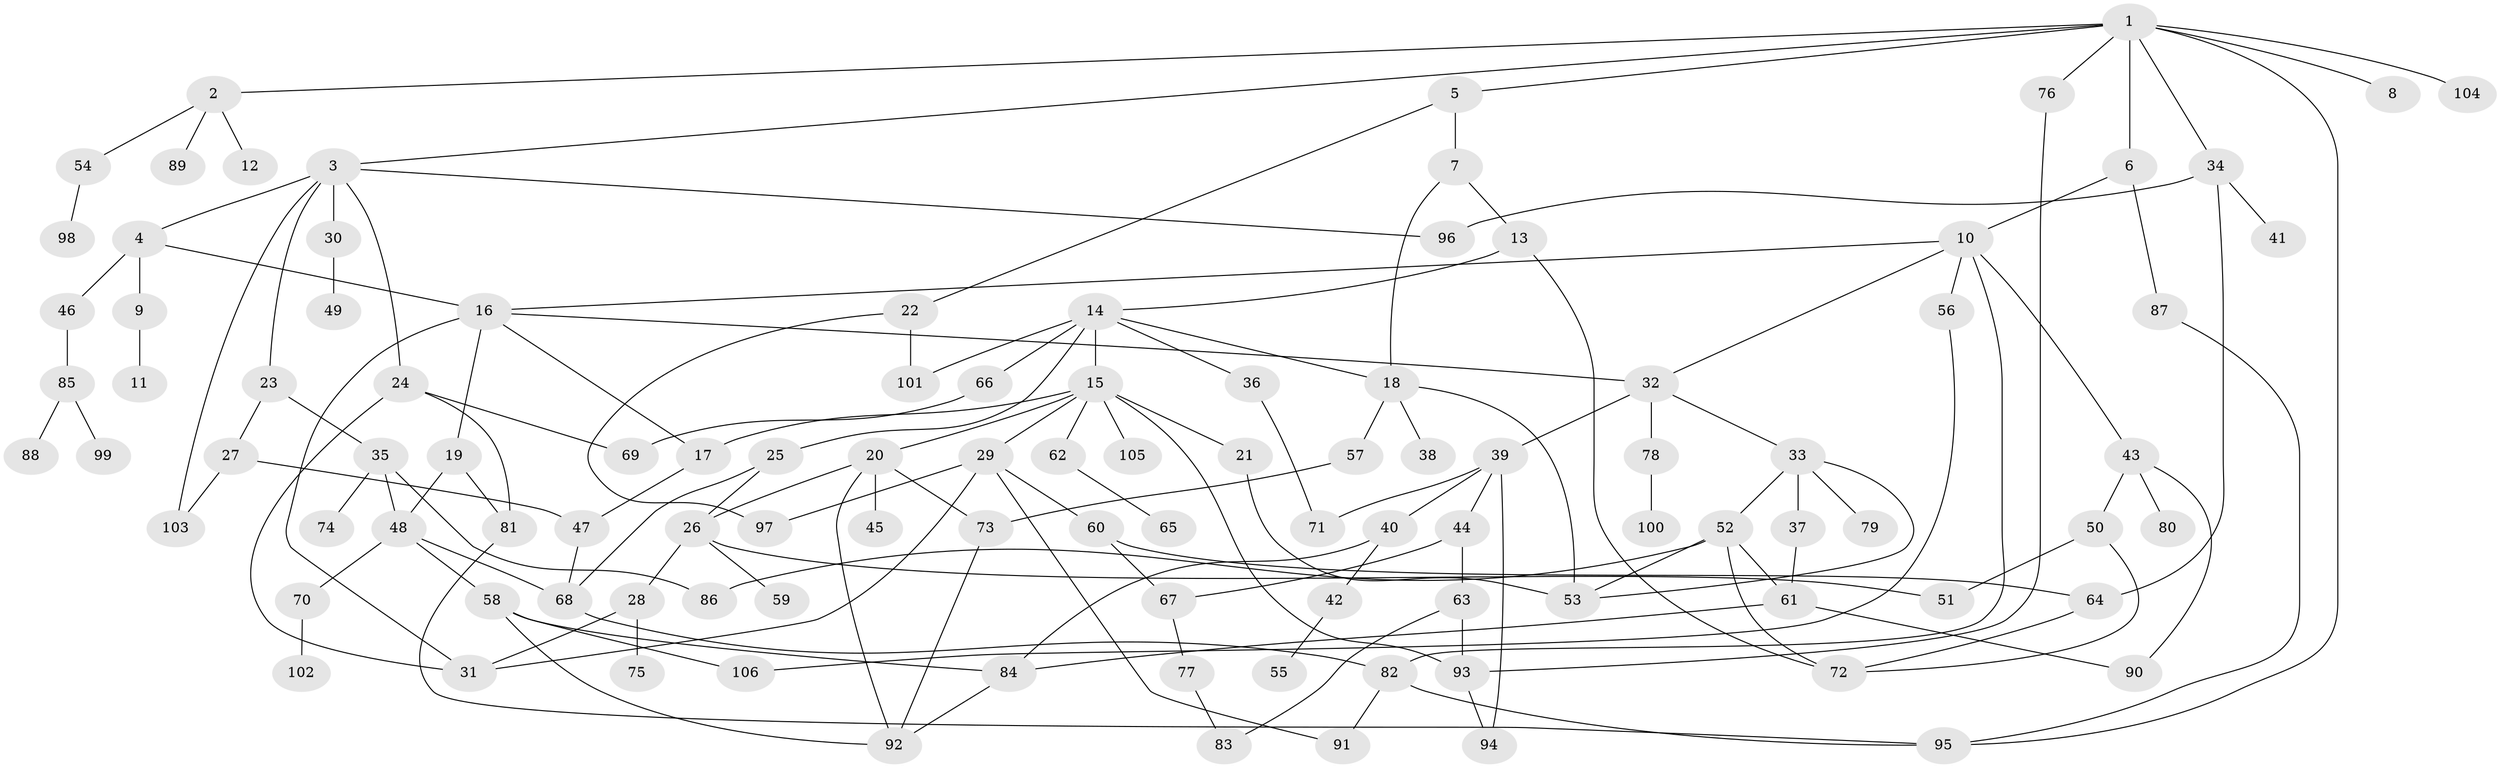 // coarse degree distribution, {7: 0.03773584905660377, 3: 0.2641509433962264, 6: 0.05660377358490566, 4: 0.16981132075471697, 9: 0.018867924528301886, 1: 0.20754716981132076, 2: 0.1320754716981132, 8: 0.018867924528301886, 10: 0.018867924528301886, 5: 0.07547169811320754}
// Generated by graph-tools (version 1.1) at 2025/49/03/04/25 22:49:16]
// undirected, 106 vertices, 152 edges
graph export_dot {
  node [color=gray90,style=filled];
  1;
  2;
  3;
  4;
  5;
  6;
  7;
  8;
  9;
  10;
  11;
  12;
  13;
  14;
  15;
  16;
  17;
  18;
  19;
  20;
  21;
  22;
  23;
  24;
  25;
  26;
  27;
  28;
  29;
  30;
  31;
  32;
  33;
  34;
  35;
  36;
  37;
  38;
  39;
  40;
  41;
  42;
  43;
  44;
  45;
  46;
  47;
  48;
  49;
  50;
  51;
  52;
  53;
  54;
  55;
  56;
  57;
  58;
  59;
  60;
  61;
  62;
  63;
  64;
  65;
  66;
  67;
  68;
  69;
  70;
  71;
  72;
  73;
  74;
  75;
  76;
  77;
  78;
  79;
  80;
  81;
  82;
  83;
  84;
  85;
  86;
  87;
  88;
  89;
  90;
  91;
  92;
  93;
  94;
  95;
  96;
  97;
  98;
  99;
  100;
  101;
  102;
  103;
  104;
  105;
  106;
  1 -- 2;
  1 -- 3;
  1 -- 5;
  1 -- 6;
  1 -- 8;
  1 -- 34;
  1 -- 76;
  1 -- 104;
  1 -- 95;
  2 -- 12;
  2 -- 54;
  2 -- 89;
  3 -- 4;
  3 -- 23;
  3 -- 24;
  3 -- 30;
  3 -- 103;
  3 -- 96;
  4 -- 9;
  4 -- 16;
  4 -- 46;
  5 -- 7;
  5 -- 22;
  6 -- 10;
  6 -- 87;
  7 -- 13;
  7 -- 18;
  9 -- 11;
  10 -- 32;
  10 -- 43;
  10 -- 56;
  10 -- 82;
  10 -- 16;
  13 -- 14;
  13 -- 72;
  14 -- 15;
  14 -- 18;
  14 -- 25;
  14 -- 36;
  14 -- 66;
  14 -- 101;
  15 -- 20;
  15 -- 21;
  15 -- 29;
  15 -- 62;
  15 -- 105;
  15 -- 17;
  15 -- 93;
  16 -- 17;
  16 -- 19;
  16 -- 31;
  16 -- 32;
  17 -- 47;
  18 -- 38;
  18 -- 57;
  18 -- 53;
  19 -- 48;
  19 -- 81;
  20 -- 45;
  20 -- 73;
  20 -- 26;
  20 -- 92;
  21 -- 53;
  22 -- 97;
  22 -- 101;
  23 -- 27;
  23 -- 35;
  24 -- 31;
  24 -- 69;
  24 -- 81;
  25 -- 26;
  25 -- 68;
  26 -- 28;
  26 -- 59;
  26 -- 51;
  27 -- 103;
  27 -- 47;
  28 -- 75;
  28 -- 31;
  29 -- 60;
  29 -- 91;
  29 -- 97;
  29 -- 31;
  30 -- 49;
  32 -- 33;
  32 -- 39;
  32 -- 78;
  33 -- 37;
  33 -- 52;
  33 -- 79;
  33 -- 53;
  34 -- 41;
  34 -- 96;
  34 -- 64;
  35 -- 74;
  35 -- 48;
  35 -- 86;
  36 -- 71;
  37 -- 61;
  39 -- 40;
  39 -- 44;
  39 -- 71;
  39 -- 94;
  40 -- 42;
  40 -- 84;
  42 -- 55;
  43 -- 50;
  43 -- 80;
  43 -- 90;
  44 -- 63;
  44 -- 67;
  46 -- 85;
  47 -- 68;
  48 -- 58;
  48 -- 70;
  48 -- 68;
  50 -- 51;
  50 -- 72;
  52 -- 53;
  52 -- 86;
  52 -- 72;
  52 -- 61;
  54 -- 98;
  56 -- 106;
  57 -- 73;
  58 -- 92;
  58 -- 106;
  58 -- 84;
  60 -- 64;
  60 -- 67;
  61 -- 84;
  61 -- 90;
  62 -- 65;
  63 -- 93;
  63 -- 83;
  64 -- 72;
  66 -- 69;
  67 -- 77;
  68 -- 82;
  70 -- 102;
  73 -- 92;
  76 -- 93;
  77 -- 83;
  78 -- 100;
  81 -- 95;
  82 -- 91;
  82 -- 95;
  84 -- 92;
  85 -- 88;
  85 -- 99;
  87 -- 95;
  93 -- 94;
}
